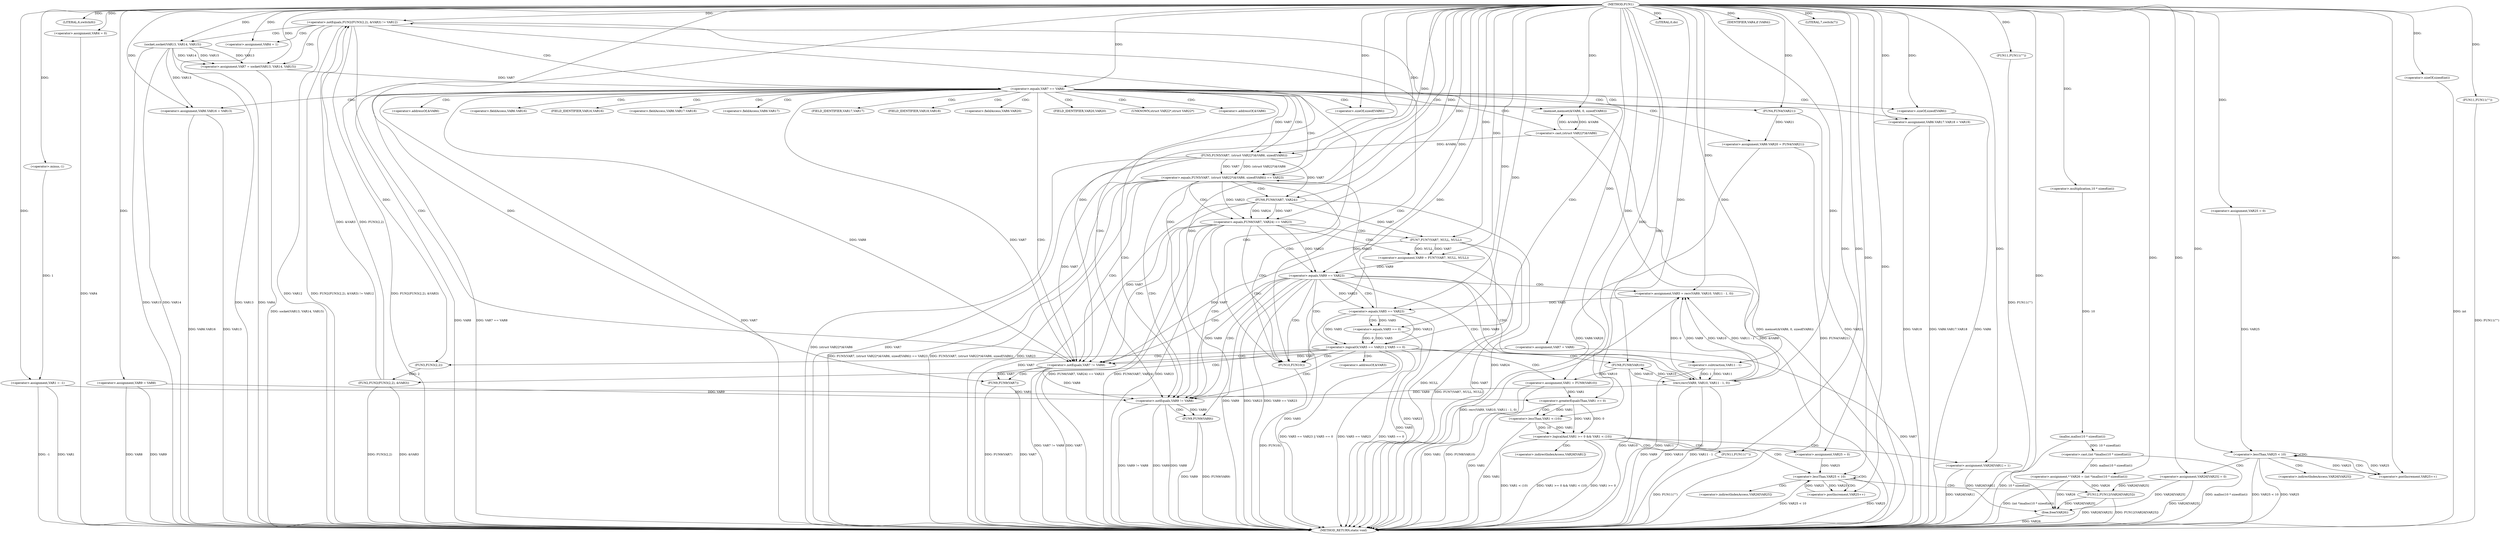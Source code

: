 digraph FUN1 {  
"1000100" [label = "(METHOD,FUN1)" ]
"1000330" [label = "(METHOD_RETURN,static void)" ]
"1000103" [label = "(<operator>.assignment,VAR1 = -1)" ]
"1000105" [label = "(<operator>.minus,-1)" ]
"1000108" [label = "(LITERAL,6,switch(6))" ]
"1000114" [label = "(<operator>.assignment,VAR4 = 0)" ]
"1000120" [label = "(<operator>.assignment,VAR7 = VAR8)" ]
"1000124" [label = "(<operator>.assignment,VAR9 = VAR8)" ]
"1000131" [label = "(<operator>.notEquals,FUN2(FUN3(2,2), &VAR3) != VAR12)" ]
"1000132" [label = "(FUN2,FUN2(FUN3(2,2), &VAR3))" ]
"1000133" [label = "(FUN3,FUN3(2,2))" ]
"1000141" [label = "(<operator>.assignment,VAR4 = 1)" ]
"1000144" [label = "(<operator>.assignment,VAR7 = socket(VAR13, VAR14, VAR15))" ]
"1000146" [label = "(socket,socket(VAR13, VAR14, VAR15))" ]
"1000151" [label = "(<operator>.equals,VAR7 == VAR8)" ]
"1000156" [label = "(memset,memset(&VAR6, 0, sizeof(VAR6)))" ]
"1000160" [label = "(<operator>.sizeOf,sizeof(VAR6))" ]
"1000162" [label = "(<operator>.assignment,VAR6.VAR16 = VAR13)" ]
"1000167" [label = "(<operator>.assignment,VAR6.VAR17.VAR18 = VAR19)" ]
"1000174" [label = "(<operator>.assignment,VAR6.VAR20 = FUN4(VAR21))" ]
"1000178" [label = "(FUN4,FUN4(VAR21))" ]
"1000181" [label = "(<operator>.equals,FUN5(VAR7, (struct VAR22*)&VAR6, sizeof(VAR6)) == VAR23)" ]
"1000182" [label = "(FUN5,FUN5(VAR7, (struct VAR22*)&VAR6, sizeof(VAR6)))" ]
"1000184" [label = "(<operator>.cast,(struct VAR22*)&VAR6)" ]
"1000188" [label = "(<operator>.sizeOf,sizeof(VAR6))" ]
"1000194" [label = "(<operator>.equals,FUN6(VAR7, VAR24) == VAR23)" ]
"1000195" [label = "(FUN6,FUN6(VAR7, VAR24))" ]
"1000201" [label = "(<operator>.assignment,VAR9 = FUN7(VAR7, NULL, NULL))" ]
"1000203" [label = "(FUN7,FUN7(VAR7, NULL, NULL))" ]
"1000208" [label = "(<operator>.equals,VAR9 == VAR23)" ]
"1000213" [label = "(<operator>.assignment,VAR5 = recv(VAR9, VAR10, VAR11 - 1, 0))" ]
"1000215" [label = "(recv,recv(VAR9, VAR10, VAR11 - 1, 0))" ]
"1000218" [label = "(<operator>.subtraction,VAR11 - 1)" ]
"1000223" [label = "(<operator>.logicalOr,VAR5 == VAR23 || VAR5 == 0)" ]
"1000224" [label = "(<operator>.equals,VAR5 == VAR23)" ]
"1000227" [label = "(<operator>.equals,VAR5 == 0)" ]
"1000232" [label = "(<operator>.assignment,VAR1 = FUN8(VAR10))" ]
"1000234" [label = "(FUN8,FUN8(VAR10))" ]
"1000236" [label = "(LITERAL,0,do)" ]
"1000238" [label = "(<operator>.notEquals,VAR7 != VAR8)" ]
"1000242" [label = "(FUN9,FUN9(VAR7))" ]
"1000245" [label = "(<operator>.notEquals,VAR9 != VAR8)" ]
"1000249" [label = "(FUN9,FUN9(VAR9))" ]
"1000252" [label = "(IDENTIFIER,VAR4,if (VAR4))" ]
"1000254" [label = "(FUN10,FUN10())" ]
"1000257" [label = "(FUN11,FUN11(\"\"))" ]
"1000261" [label = "(LITERAL,7,switch(7))" ]
"1000267" [label = "(<operator>.assignment,* VAR26 = (int *)malloc(10 * sizeof(int)))" ]
"1000269" [label = "(<operator>.cast,(int *)malloc(10 * sizeof(int)))" ]
"1000271" [label = "(malloc,malloc(10 * sizeof(int)))" ]
"1000272" [label = "(<operator>.multiplication,10 * sizeof(int))" ]
"1000274" [label = "(<operator>.sizeOf,sizeof(int))" ]
"1000277" [label = "(<operator>.assignment,VAR25 = 0)" ]
"1000280" [label = "(<operator>.lessThan,VAR25 < 10)" ]
"1000283" [label = "(<operator>.postIncrement,VAR25++)" ]
"1000286" [label = "(<operator>.assignment,VAR26[VAR25] = 0)" ]
"1000292" [label = "(<operator>.logicalAnd,VAR1 >= 0 && VAR1 < (10))" ]
"1000293" [label = "(<operator>.greaterEqualsThan,VAR1 >= 0)" ]
"1000296" [label = "(<operator>.lessThan,VAR1 < (10))" ]
"1000300" [label = "(<operator>.assignment,VAR26[VAR1] = 1)" ]
"1000306" [label = "(<operator>.assignment,VAR25 = 0)" ]
"1000309" [label = "(<operator>.lessThan,VAR25 < 10)" ]
"1000312" [label = "(<operator>.postIncrement,VAR25++)" ]
"1000315" [label = "(FUN12,FUN12(VAR26[VAR25]))" ]
"1000321" [label = "(FUN11,FUN11(\"\"))" ]
"1000323" [label = "(free,free(VAR26))" ]
"1000327" [label = "(FUN11,FUN11(\"\"))" ]
"1000136" [label = "(<operator>.addressOf,&VAR3)" ]
"1000157" [label = "(<operator>.addressOf,&VAR6)" ]
"1000163" [label = "(<operator>.fieldAccess,VAR6.VAR16)" ]
"1000165" [label = "(FIELD_IDENTIFIER,VAR16,VAR16)" ]
"1000168" [label = "(<operator>.fieldAccess,VAR6.VAR17.VAR18)" ]
"1000169" [label = "(<operator>.fieldAccess,VAR6.VAR17)" ]
"1000171" [label = "(FIELD_IDENTIFIER,VAR17,VAR17)" ]
"1000172" [label = "(FIELD_IDENTIFIER,VAR18,VAR18)" ]
"1000175" [label = "(<operator>.fieldAccess,VAR6.VAR20)" ]
"1000177" [label = "(FIELD_IDENTIFIER,VAR20,VAR20)" ]
"1000185" [label = "(UNKNOWN,struct VAR22*,struct VAR22*)" ]
"1000186" [label = "(<operator>.addressOf,&VAR6)" ]
"1000287" [label = "(<operator>.indirectIndexAccess,VAR26[VAR25])" ]
"1000301" [label = "(<operator>.indirectIndexAccess,VAR26[VAR1])" ]
"1000316" [label = "(<operator>.indirectIndexAccess,VAR26[VAR25])" ]
  "1000151" -> "1000330"  [ label = "DDG: VAR8"] 
  "1000296" -> "1000330"  [ label = "DDG: VAR1"] 
  "1000181" -> "1000330"  [ label = "DDG: FUN5(VAR7, (struct VAR22*)&VAR6, sizeof(VAR6))"] 
  "1000309" -> "1000330"  [ label = "DDG: VAR25"] 
  "1000174" -> "1000330"  [ label = "DDG: FUN4(VAR21)"] 
  "1000167" -> "1000330"  [ label = "DDG: VAR6.VAR17.VAR18"] 
  "1000309" -> "1000330"  [ label = "DDG: VAR25 < 10"] 
  "1000184" -> "1000330"  [ label = "DDG: &VAR6"] 
  "1000124" -> "1000330"  [ label = "DDG: VAR8"] 
  "1000141" -> "1000330"  [ label = "DDG: VAR4"] 
  "1000224" -> "1000330"  [ label = "DDG: VAR5"] 
  "1000124" -> "1000330"  [ label = "DDG: VAR9"] 
  "1000194" -> "1000330"  [ label = "DDG: FUN6(VAR7, VAR24) == VAR23"] 
  "1000223" -> "1000330"  [ label = "DDG: VAR5 == 0"] 
  "1000292" -> "1000330"  [ label = "DDG: VAR1 >= 0 && VAR1 < (10)"] 
  "1000223" -> "1000330"  [ label = "DDG: VAR5 == VAR23 || VAR5 == 0"] 
  "1000208" -> "1000330"  [ label = "DDG: VAR9"] 
  "1000315" -> "1000330"  [ label = "DDG: FUN12(VAR26[VAR25])"] 
  "1000208" -> "1000330"  [ label = "DDG: VAR23"] 
  "1000293" -> "1000330"  [ label = "DDG: VAR1"] 
  "1000151" -> "1000330"  [ label = "DDG: VAR7 == VAR8"] 
  "1000232" -> "1000330"  [ label = "DDG: VAR1"] 
  "1000238" -> "1000330"  [ label = "DDG: VAR7"] 
  "1000274" -> "1000330"  [ label = "DDG: int"] 
  "1000234" -> "1000330"  [ label = "DDG: VAR10"] 
  "1000280" -> "1000330"  [ label = "DDG: VAR25 < 10"] 
  "1000181" -> "1000330"  [ label = "DDG: VAR23"] 
  "1000292" -> "1000330"  [ label = "DDG: VAR1 >= 0"] 
  "1000215" -> "1000330"  [ label = "DDG: VAR9"] 
  "1000292" -> "1000330"  [ label = "DDG: VAR1 < (10)"] 
  "1000286" -> "1000330"  [ label = "DDG: VAR26[VAR25]"] 
  "1000178" -> "1000330"  [ label = "DDG: VAR21"] 
  "1000103" -> "1000330"  [ label = "DDG: VAR1"] 
  "1000224" -> "1000330"  [ label = "DDG: VAR23"] 
  "1000218" -> "1000330"  [ label = "DDG: VAR11"] 
  "1000315" -> "1000330"  [ label = "DDG: VAR26[VAR25]"] 
  "1000103" -> "1000330"  [ label = "DDG: -1"] 
  "1000215" -> "1000330"  [ label = "DDG: VAR10"] 
  "1000227" -> "1000330"  [ label = "DDG: VAR5"] 
  "1000254" -> "1000330"  [ label = "DDG: FUN10()"] 
  "1000188" -> "1000330"  [ label = "DDG: VAR6"] 
  "1000238" -> "1000330"  [ label = "DDG: VAR7 != VAR8"] 
  "1000203" -> "1000330"  [ label = "DDG: NULL"] 
  "1000131" -> "1000330"  [ label = "DDG: FUN2(FUN3(2,2), &VAR3)"] 
  "1000194" -> "1000330"  [ label = "DDG: FUN6(VAR7, VAR24)"] 
  "1000182" -> "1000330"  [ label = "DDG: (struct VAR22*)&VAR6"] 
  "1000151" -> "1000330"  [ label = "DDG: VAR7"] 
  "1000267" -> "1000330"  [ label = "DDG: (int *)malloc(10 * sizeof(int))"] 
  "1000162" -> "1000330"  [ label = "DDG: VAR13"] 
  "1000181" -> "1000330"  [ label = "DDG: FUN5(VAR7, (struct VAR22*)&VAR6, sizeof(VAR6)) == VAR23"] 
  "1000300" -> "1000330"  [ label = "DDG: VAR26[VAR1]"] 
  "1000120" -> "1000330"  [ label = "DDG: VAR7"] 
  "1000215" -> "1000330"  [ label = "DDG: VAR11 - 1"] 
  "1000201" -> "1000330"  [ label = "DDG: FUN7(VAR7, NULL, NULL)"] 
  "1000114" -> "1000330"  [ label = "DDG: VAR4"] 
  "1000208" -> "1000330"  [ label = "DDG: VAR9 == VAR23"] 
  "1000146" -> "1000330"  [ label = "DDG: VAR15"] 
  "1000146" -> "1000330"  [ label = "DDG: VAR14"] 
  "1000132" -> "1000330"  [ label = "DDG: FUN3(2,2)"] 
  "1000195" -> "1000330"  [ label = "DDG: VAR24"] 
  "1000323" -> "1000330"  [ label = "DDG: VAR26"] 
  "1000280" -> "1000330"  [ label = "DDG: VAR25"] 
  "1000167" -> "1000330"  [ label = "DDG: VAR19"] 
  "1000232" -> "1000330"  [ label = "DDG: FUN8(VAR10)"] 
  "1000132" -> "1000330"  [ label = "DDG: &VAR3"] 
  "1000242" -> "1000330"  [ label = "DDG: FUN9(VAR7)"] 
  "1000213" -> "1000330"  [ label = "DDG: recv(VAR9, VAR10, VAR11 - 1, 0)"] 
  "1000257" -> "1000330"  [ label = "DDG: FUN11(\"\")"] 
  "1000156" -> "1000330"  [ label = "DDG: memset(&VAR6, 0, sizeof(VAR6))"] 
  "1000249" -> "1000330"  [ label = "DDG: VAR9"] 
  "1000321" -> "1000330"  [ label = "DDG: FUN11(\"\")"] 
  "1000271" -> "1000330"  [ label = "DDG: 10 * sizeof(int)"] 
  "1000327" -> "1000330"  [ label = "DDG: FUN11(\"\")"] 
  "1000131" -> "1000330"  [ label = "DDG: VAR12"] 
  "1000245" -> "1000330"  [ label = "DDG: VAR9 != VAR8"] 
  "1000162" -> "1000330"  [ label = "DDG: VAR6.VAR16"] 
  "1000195" -> "1000330"  [ label = "DDG: VAR7"] 
  "1000245" -> "1000330"  [ label = "DDG: VAR9"] 
  "1000144" -> "1000330"  [ label = "DDG: socket(VAR13, VAR14, VAR15)"] 
  "1000146" -> "1000330"  [ label = "DDG: VAR13"] 
  "1000269" -> "1000330"  [ label = "DDG: malloc(10 * sizeof(int))"] 
  "1000182" -> "1000330"  [ label = "DDG: VAR7"] 
  "1000242" -> "1000330"  [ label = "DDG: VAR7"] 
  "1000174" -> "1000330"  [ label = "DDG: VAR6.VAR20"] 
  "1000245" -> "1000330"  [ label = "DDG: VAR8"] 
  "1000249" -> "1000330"  [ label = "DDG: FUN9(VAR9)"] 
  "1000223" -> "1000330"  [ label = "DDG: VAR5 == VAR23"] 
  "1000131" -> "1000330"  [ label = "DDG: FUN2(FUN3(2,2), &VAR3) != VAR12"] 
  "1000203" -> "1000330"  [ label = "DDG: VAR7"] 
  "1000194" -> "1000330"  [ label = "DDG: VAR23"] 
  "1000105" -> "1000103"  [ label = "DDG: 1"] 
  "1000100" -> "1000103"  [ label = "DDG: "] 
  "1000100" -> "1000105"  [ label = "DDG: "] 
  "1000100" -> "1000108"  [ label = "DDG: "] 
  "1000100" -> "1000114"  [ label = "DDG: "] 
  "1000100" -> "1000120"  [ label = "DDG: "] 
  "1000100" -> "1000124"  [ label = "DDG: "] 
  "1000132" -> "1000131"  [ label = "DDG: FUN3(2,2)"] 
  "1000132" -> "1000131"  [ label = "DDG: &VAR3"] 
  "1000133" -> "1000132"  [ label = "DDG: 2"] 
  "1000100" -> "1000133"  [ label = "DDG: "] 
  "1000100" -> "1000131"  [ label = "DDG: "] 
  "1000100" -> "1000141"  [ label = "DDG: "] 
  "1000146" -> "1000144"  [ label = "DDG: VAR13"] 
  "1000146" -> "1000144"  [ label = "DDG: VAR14"] 
  "1000146" -> "1000144"  [ label = "DDG: VAR15"] 
  "1000100" -> "1000144"  [ label = "DDG: "] 
  "1000100" -> "1000146"  [ label = "DDG: "] 
  "1000144" -> "1000151"  [ label = "DDG: VAR7"] 
  "1000100" -> "1000151"  [ label = "DDG: "] 
  "1000184" -> "1000156"  [ label = "DDG: &VAR6"] 
  "1000100" -> "1000156"  [ label = "DDG: "] 
  "1000100" -> "1000160"  [ label = "DDG: "] 
  "1000146" -> "1000162"  [ label = "DDG: VAR13"] 
  "1000100" -> "1000162"  [ label = "DDG: "] 
  "1000100" -> "1000167"  [ label = "DDG: "] 
  "1000178" -> "1000174"  [ label = "DDG: VAR21"] 
  "1000100" -> "1000178"  [ label = "DDG: "] 
  "1000182" -> "1000181"  [ label = "DDG: VAR7"] 
  "1000182" -> "1000181"  [ label = "DDG: (struct VAR22*)&VAR6"] 
  "1000151" -> "1000182"  [ label = "DDG: VAR7"] 
  "1000100" -> "1000182"  [ label = "DDG: "] 
  "1000184" -> "1000182"  [ label = "DDG: &VAR6"] 
  "1000156" -> "1000184"  [ label = "DDG: &VAR6"] 
  "1000100" -> "1000188"  [ label = "DDG: "] 
  "1000224" -> "1000181"  [ label = "DDG: VAR23"] 
  "1000100" -> "1000181"  [ label = "DDG: "] 
  "1000195" -> "1000194"  [ label = "DDG: VAR7"] 
  "1000195" -> "1000194"  [ label = "DDG: VAR24"] 
  "1000182" -> "1000195"  [ label = "DDG: VAR7"] 
  "1000100" -> "1000195"  [ label = "DDG: "] 
  "1000181" -> "1000194"  [ label = "DDG: VAR23"] 
  "1000100" -> "1000194"  [ label = "DDG: "] 
  "1000203" -> "1000201"  [ label = "DDG: VAR7"] 
  "1000203" -> "1000201"  [ label = "DDG: NULL"] 
  "1000100" -> "1000201"  [ label = "DDG: "] 
  "1000195" -> "1000203"  [ label = "DDG: VAR7"] 
  "1000100" -> "1000203"  [ label = "DDG: "] 
  "1000201" -> "1000208"  [ label = "DDG: VAR9"] 
  "1000100" -> "1000208"  [ label = "DDG: "] 
  "1000194" -> "1000208"  [ label = "DDG: VAR23"] 
  "1000215" -> "1000213"  [ label = "DDG: VAR9"] 
  "1000215" -> "1000213"  [ label = "DDG: VAR10"] 
  "1000215" -> "1000213"  [ label = "DDG: VAR11 - 1"] 
  "1000215" -> "1000213"  [ label = "DDG: 0"] 
  "1000100" -> "1000213"  [ label = "DDG: "] 
  "1000208" -> "1000215"  [ label = "DDG: VAR9"] 
  "1000100" -> "1000215"  [ label = "DDG: "] 
  "1000234" -> "1000215"  [ label = "DDG: VAR10"] 
  "1000218" -> "1000215"  [ label = "DDG: VAR11"] 
  "1000218" -> "1000215"  [ label = "DDG: 1"] 
  "1000100" -> "1000218"  [ label = "DDG: "] 
  "1000224" -> "1000223"  [ label = "DDG: VAR5"] 
  "1000224" -> "1000223"  [ label = "DDG: VAR23"] 
  "1000213" -> "1000224"  [ label = "DDG: VAR5"] 
  "1000100" -> "1000224"  [ label = "DDG: "] 
  "1000208" -> "1000224"  [ label = "DDG: VAR23"] 
  "1000227" -> "1000223"  [ label = "DDG: VAR5"] 
  "1000227" -> "1000223"  [ label = "DDG: 0"] 
  "1000224" -> "1000227"  [ label = "DDG: VAR5"] 
  "1000100" -> "1000227"  [ label = "DDG: "] 
  "1000234" -> "1000232"  [ label = "DDG: VAR10"] 
  "1000100" -> "1000232"  [ label = "DDG: "] 
  "1000215" -> "1000234"  [ label = "DDG: VAR10"] 
  "1000100" -> "1000234"  [ label = "DDG: "] 
  "1000100" -> "1000236"  [ label = "DDG: "] 
  "1000151" -> "1000238"  [ label = "DDG: VAR7"] 
  "1000120" -> "1000238"  [ label = "DDG: VAR7"] 
  "1000195" -> "1000238"  [ label = "DDG: VAR7"] 
  "1000182" -> "1000238"  [ label = "DDG: VAR7"] 
  "1000203" -> "1000238"  [ label = "DDG: VAR7"] 
  "1000100" -> "1000238"  [ label = "DDG: "] 
  "1000151" -> "1000238"  [ label = "DDG: VAR8"] 
  "1000238" -> "1000242"  [ label = "DDG: VAR7"] 
  "1000100" -> "1000242"  [ label = "DDG: "] 
  "1000124" -> "1000245"  [ label = "DDG: VAR9"] 
  "1000208" -> "1000245"  [ label = "DDG: VAR9"] 
  "1000215" -> "1000245"  [ label = "DDG: VAR9"] 
  "1000100" -> "1000245"  [ label = "DDG: "] 
  "1000238" -> "1000245"  [ label = "DDG: VAR8"] 
  "1000245" -> "1000249"  [ label = "DDG: VAR9"] 
  "1000100" -> "1000249"  [ label = "DDG: "] 
  "1000100" -> "1000252"  [ label = "DDG: "] 
  "1000100" -> "1000254"  [ label = "DDG: "] 
  "1000100" -> "1000257"  [ label = "DDG: "] 
  "1000100" -> "1000261"  [ label = "DDG: "] 
  "1000269" -> "1000267"  [ label = "DDG: malloc(10 * sizeof(int))"] 
  "1000100" -> "1000267"  [ label = "DDG: "] 
  "1000271" -> "1000269"  [ label = "DDG: 10 * sizeof(int)"] 
  "1000272" -> "1000271"  [ label = "DDG: 10"] 
  "1000100" -> "1000272"  [ label = "DDG: "] 
  "1000100" -> "1000274"  [ label = "DDG: "] 
  "1000100" -> "1000277"  [ label = "DDG: "] 
  "1000283" -> "1000280"  [ label = "DDG: VAR25"] 
  "1000277" -> "1000280"  [ label = "DDG: VAR25"] 
  "1000100" -> "1000280"  [ label = "DDG: "] 
  "1000280" -> "1000283"  [ label = "DDG: VAR25"] 
  "1000100" -> "1000283"  [ label = "DDG: "] 
  "1000100" -> "1000286"  [ label = "DDG: "] 
  "1000293" -> "1000292"  [ label = "DDG: VAR1"] 
  "1000293" -> "1000292"  [ label = "DDG: 0"] 
  "1000232" -> "1000293"  [ label = "DDG: VAR1"] 
  "1000103" -> "1000293"  [ label = "DDG: VAR1"] 
  "1000100" -> "1000293"  [ label = "DDG: "] 
  "1000296" -> "1000292"  [ label = "DDG: VAR1"] 
  "1000296" -> "1000292"  [ label = "DDG: 10"] 
  "1000293" -> "1000296"  [ label = "DDG: VAR1"] 
  "1000100" -> "1000296"  [ label = "DDG: "] 
  "1000100" -> "1000300"  [ label = "DDG: "] 
  "1000100" -> "1000306"  [ label = "DDG: "] 
  "1000312" -> "1000309"  [ label = "DDG: VAR25"] 
  "1000306" -> "1000309"  [ label = "DDG: VAR25"] 
  "1000100" -> "1000309"  [ label = "DDG: "] 
  "1000309" -> "1000312"  [ label = "DDG: VAR25"] 
  "1000100" -> "1000312"  [ label = "DDG: "] 
  "1000286" -> "1000315"  [ label = "DDG: VAR26[VAR25]"] 
  "1000267" -> "1000315"  [ label = "DDG: VAR26"] 
  "1000100" -> "1000321"  [ label = "DDG: "] 
  "1000286" -> "1000323"  [ label = "DDG: VAR26[VAR25]"] 
  "1000315" -> "1000323"  [ label = "DDG: VAR26[VAR25]"] 
  "1000267" -> "1000323"  [ label = "DDG: VAR26"] 
  "1000300" -> "1000323"  [ label = "DDG: VAR26[VAR1]"] 
  "1000100" -> "1000323"  [ label = "DDG: "] 
  "1000100" -> "1000327"  [ label = "DDG: "] 
  "1000131" -> "1000141"  [ label = "CDG: "] 
  "1000131" -> "1000144"  [ label = "CDG: "] 
  "1000131" -> "1000151"  [ label = "CDG: "] 
  "1000131" -> "1000146"  [ label = "CDG: "] 
  "1000131" -> "1000238"  [ label = "CDG: "] 
  "1000131" -> "1000245"  [ label = "CDG: "] 
  "1000131" -> "1000254"  [ label = "CDG: "] 
  "1000151" -> "1000174"  [ label = "CDG: "] 
  "1000151" -> "1000156"  [ label = "CDG: "] 
  "1000151" -> "1000182"  [ label = "CDG: "] 
  "1000151" -> "1000165"  [ label = "CDG: "] 
  "1000151" -> "1000157"  [ label = "CDG: "] 
  "1000151" -> "1000188"  [ label = "CDG: "] 
  "1000151" -> "1000167"  [ label = "CDG: "] 
  "1000151" -> "1000175"  [ label = "CDG: "] 
  "1000151" -> "1000160"  [ label = "CDG: "] 
  "1000151" -> "1000185"  [ label = "CDG: "] 
  "1000151" -> "1000186"  [ label = "CDG: "] 
  "1000151" -> "1000172"  [ label = "CDG: "] 
  "1000151" -> "1000169"  [ label = "CDG: "] 
  "1000151" -> "1000163"  [ label = "CDG: "] 
  "1000151" -> "1000168"  [ label = "CDG: "] 
  "1000151" -> "1000178"  [ label = "CDG: "] 
  "1000151" -> "1000171"  [ label = "CDG: "] 
  "1000151" -> "1000184"  [ label = "CDG: "] 
  "1000151" -> "1000177"  [ label = "CDG: "] 
  "1000151" -> "1000162"  [ label = "CDG: "] 
  "1000151" -> "1000181"  [ label = "CDG: "] 
  "1000151" -> "1000238"  [ label = "CDG: "] 
  "1000151" -> "1000245"  [ label = "CDG: "] 
  "1000151" -> "1000254"  [ label = "CDG: "] 
  "1000181" -> "1000194"  [ label = "CDG: "] 
  "1000181" -> "1000195"  [ label = "CDG: "] 
  "1000181" -> "1000238"  [ label = "CDG: "] 
  "1000181" -> "1000245"  [ label = "CDG: "] 
  "1000181" -> "1000254"  [ label = "CDG: "] 
  "1000194" -> "1000208"  [ label = "CDG: "] 
  "1000194" -> "1000201"  [ label = "CDG: "] 
  "1000194" -> "1000203"  [ label = "CDG: "] 
  "1000194" -> "1000238"  [ label = "CDG: "] 
  "1000194" -> "1000245"  [ label = "CDG: "] 
  "1000194" -> "1000254"  [ label = "CDG: "] 
  "1000208" -> "1000224"  [ label = "CDG: "] 
  "1000208" -> "1000213"  [ label = "CDG: "] 
  "1000208" -> "1000215"  [ label = "CDG: "] 
  "1000208" -> "1000218"  [ label = "CDG: "] 
  "1000208" -> "1000223"  [ label = "CDG: "] 
  "1000208" -> "1000238"  [ label = "CDG: "] 
  "1000208" -> "1000245"  [ label = "CDG: "] 
  "1000208" -> "1000254"  [ label = "CDG: "] 
  "1000223" -> "1000232"  [ label = "CDG: "] 
  "1000223" -> "1000234"  [ label = "CDG: "] 
  "1000223" -> "1000238"  [ label = "CDG: "] 
  "1000223" -> "1000133"  [ label = "CDG: "] 
  "1000223" -> "1000132"  [ label = "CDG: "] 
  "1000223" -> "1000245"  [ label = "CDG: "] 
  "1000223" -> "1000136"  [ label = "CDG: "] 
  "1000223" -> "1000131"  [ label = "CDG: "] 
  "1000223" -> "1000254"  [ label = "CDG: "] 
  "1000224" -> "1000227"  [ label = "CDG: "] 
  "1000238" -> "1000242"  [ label = "CDG: "] 
  "1000245" -> "1000249"  [ label = "CDG: "] 
  "1000280" -> "1000286"  [ label = "CDG: "] 
  "1000280" -> "1000283"  [ label = "CDG: "] 
  "1000280" -> "1000280"  [ label = "CDG: "] 
  "1000280" -> "1000287"  [ label = "CDG: "] 
  "1000292" -> "1000321"  [ label = "CDG: "] 
  "1000292" -> "1000300"  [ label = "CDG: "] 
  "1000292" -> "1000306"  [ label = "CDG: "] 
  "1000292" -> "1000309"  [ label = "CDG: "] 
  "1000292" -> "1000301"  [ label = "CDG: "] 
  "1000293" -> "1000296"  [ label = "CDG: "] 
  "1000309" -> "1000315"  [ label = "CDG: "] 
  "1000309" -> "1000312"  [ label = "CDG: "] 
  "1000309" -> "1000316"  [ label = "CDG: "] 
  "1000309" -> "1000309"  [ label = "CDG: "] 
}

